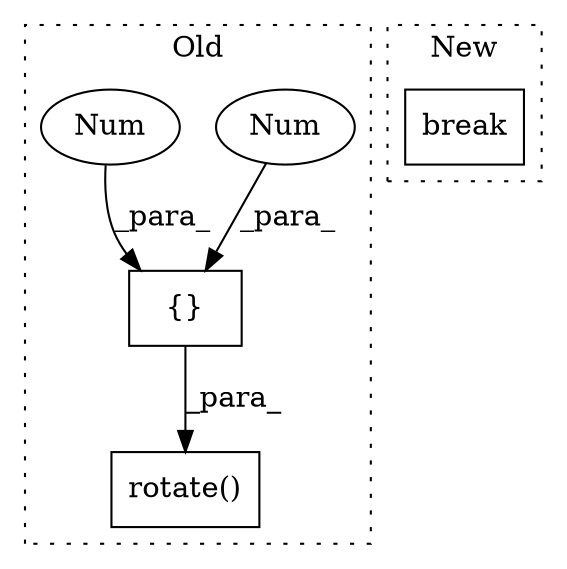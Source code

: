 digraph G {
subgraph cluster0 {
1 [label="rotate()" a="75" s="2380,2412" l="9,1" shape="box"];
3 [label="{}" a="59" s="2389,2411" l="1,0" shape="box"];
4 [label="Num" a="76" s="2393" l="1" shape="ellipse"];
5 [label="Num" a="76" s="2390" l="1" shape="ellipse"];
label = "Old";
style="dotted";
}
subgraph cluster1 {
2 [label="break" a="94" s="4031" l="5" shape="box"];
label = "New";
style="dotted";
}
3 -> 1 [label="_para_"];
4 -> 3 [label="_para_"];
5 -> 3 [label="_para_"];
}